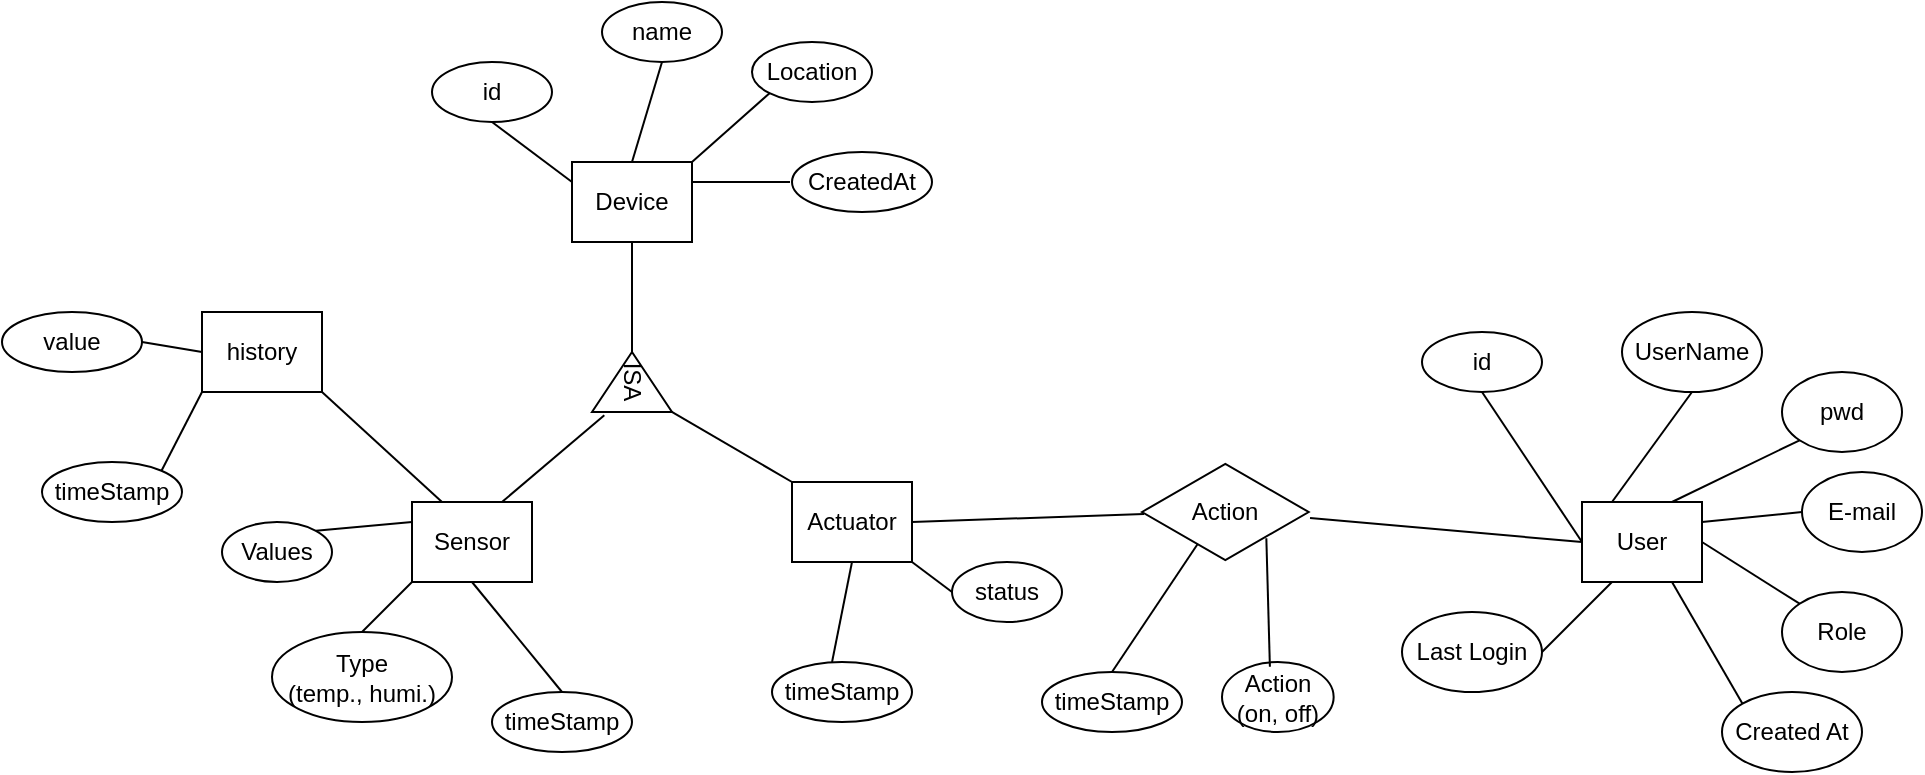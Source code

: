 <mxfile version="24.7.13">
  <diagram name="Page-1" id="oKhglErTEOPuvw9PK9cy">
    <mxGraphModel dx="1434" dy="772" grid="1" gridSize="10" guides="1" tooltips="1" connect="1" arrows="1" fold="1" page="1" pageScale="1" pageWidth="850" pageHeight="1100" math="0" shadow="0">
      <root>
        <mxCell id="0" />
        <mxCell id="1" parent="0" />
        <mxCell id="5ox-4gIst8hF2KvSlbyN-1" value="User" style="html=1;dashed=0;whiteSpace=wrap;" vertex="1" parent="1">
          <mxGeometry x="800" y="510" width="60" height="40" as="geometry" />
        </mxCell>
        <mxCell id="5ox-4gIst8hF2KvSlbyN-2" value="id" style="ellipse;whiteSpace=wrap;html=1;align=center;" vertex="1" parent="1">
          <mxGeometry x="720" y="425" width="60" height="30" as="geometry" />
        </mxCell>
        <mxCell id="5ox-4gIst8hF2KvSlbyN-3" value="UserName" style="ellipse;whiteSpace=wrap;html=1;align=center;" vertex="1" parent="1">
          <mxGeometry x="820" y="415" width="70" height="40" as="geometry" />
        </mxCell>
        <mxCell id="5ox-4gIst8hF2KvSlbyN-4" value="pwd" style="ellipse;whiteSpace=wrap;html=1;align=center;" vertex="1" parent="1">
          <mxGeometry x="900" y="445" width="60" height="40" as="geometry" />
        </mxCell>
        <mxCell id="5ox-4gIst8hF2KvSlbyN-5" value="E-mail" style="ellipse;whiteSpace=wrap;html=1;align=center;" vertex="1" parent="1">
          <mxGeometry x="910" y="495" width="60" height="40" as="geometry" />
        </mxCell>
        <mxCell id="5ox-4gIst8hF2KvSlbyN-6" value="Role" style="ellipse;whiteSpace=wrap;html=1;align=center;" vertex="1" parent="1">
          <mxGeometry x="900" y="555" width="60" height="40" as="geometry" />
        </mxCell>
        <mxCell id="5ox-4gIst8hF2KvSlbyN-7" value="Created At" style="ellipse;whiteSpace=wrap;html=1;align=center;" vertex="1" parent="1">
          <mxGeometry x="870" y="605" width="70" height="40" as="geometry" />
        </mxCell>
        <mxCell id="5ox-4gIst8hF2KvSlbyN-8" value="Last Login" style="ellipse;whiteSpace=wrap;html=1;align=center;" vertex="1" parent="1">
          <mxGeometry x="710" y="565" width="70" height="40" as="geometry" />
        </mxCell>
        <mxCell id="5ox-4gIst8hF2KvSlbyN-10" value="" style="endArrow=none;html=1;rounded=0;exitX=0.5;exitY=1;exitDx=0;exitDy=0;entryX=0;entryY=0.5;entryDx=0;entryDy=0;" edge="1" parent="1" source="5ox-4gIst8hF2KvSlbyN-2" target="5ox-4gIst8hF2KvSlbyN-1">
          <mxGeometry width="50" height="50" relative="1" as="geometry">
            <mxPoint x="1130" y="595" as="sourcePoint" />
            <mxPoint x="1180" y="545" as="targetPoint" />
          </mxGeometry>
        </mxCell>
        <mxCell id="5ox-4gIst8hF2KvSlbyN-11" value="" style="endArrow=none;html=1;rounded=0;exitX=0.5;exitY=1;exitDx=0;exitDy=0;entryX=0.25;entryY=0;entryDx=0;entryDy=0;" edge="1" parent="1" source="5ox-4gIst8hF2KvSlbyN-3" target="5ox-4gIst8hF2KvSlbyN-1">
          <mxGeometry width="50" height="50" relative="1" as="geometry">
            <mxPoint x="760" y="465" as="sourcePoint" />
            <mxPoint x="810" y="535" as="targetPoint" />
          </mxGeometry>
        </mxCell>
        <mxCell id="5ox-4gIst8hF2KvSlbyN-12" value="" style="endArrow=none;html=1;rounded=0;exitX=0;exitY=1;exitDx=0;exitDy=0;entryX=0.75;entryY=0;entryDx=0;entryDy=0;" edge="1" parent="1" source="5ox-4gIst8hF2KvSlbyN-4" target="5ox-4gIst8hF2KvSlbyN-1">
          <mxGeometry width="50" height="50" relative="1" as="geometry">
            <mxPoint x="865" y="465" as="sourcePoint" />
            <mxPoint x="825" y="515" as="targetPoint" />
          </mxGeometry>
        </mxCell>
        <mxCell id="5ox-4gIst8hF2KvSlbyN-13" value="" style="endArrow=none;html=1;rounded=0;exitX=0;exitY=0.5;exitDx=0;exitDy=0;entryX=1;entryY=0.25;entryDx=0;entryDy=0;" edge="1" parent="1" source="5ox-4gIst8hF2KvSlbyN-5" target="5ox-4gIst8hF2KvSlbyN-1">
          <mxGeometry width="50" height="50" relative="1" as="geometry">
            <mxPoint x="919" y="489" as="sourcePoint" />
            <mxPoint x="855" y="515" as="targetPoint" />
          </mxGeometry>
        </mxCell>
        <mxCell id="5ox-4gIst8hF2KvSlbyN-14" value="" style="endArrow=none;html=1;rounded=0;exitX=0;exitY=0;exitDx=0;exitDy=0;entryX=1;entryY=0.5;entryDx=0;entryDy=0;" edge="1" parent="1" source="5ox-4gIst8hF2KvSlbyN-6" target="5ox-4gIst8hF2KvSlbyN-1">
          <mxGeometry width="50" height="50" relative="1" as="geometry">
            <mxPoint x="920" y="525" as="sourcePoint" />
            <mxPoint x="870" y="525" as="targetPoint" />
          </mxGeometry>
        </mxCell>
        <mxCell id="5ox-4gIst8hF2KvSlbyN-15" value="" style="endArrow=none;html=1;rounded=0;exitX=0;exitY=0;exitDx=0;exitDy=0;entryX=0.75;entryY=1;entryDx=0;entryDy=0;" edge="1" parent="1" source="5ox-4gIst8hF2KvSlbyN-7" target="5ox-4gIst8hF2KvSlbyN-1">
          <mxGeometry width="50" height="50" relative="1" as="geometry">
            <mxPoint x="919" y="571" as="sourcePoint" />
            <mxPoint x="870" y="535" as="targetPoint" />
          </mxGeometry>
        </mxCell>
        <mxCell id="5ox-4gIst8hF2KvSlbyN-16" value="" style="endArrow=none;html=1;rounded=0;exitX=1;exitY=0.5;exitDx=0;exitDy=0;entryX=0.25;entryY=1;entryDx=0;entryDy=0;" edge="1" parent="1" source="5ox-4gIst8hF2KvSlbyN-8" target="5ox-4gIst8hF2KvSlbyN-1">
          <mxGeometry width="50" height="50" relative="1" as="geometry">
            <mxPoint x="890" y="621" as="sourcePoint" />
            <mxPoint x="870" y="555" as="targetPoint" />
          </mxGeometry>
        </mxCell>
        <mxCell id="5ox-4gIst8hF2KvSlbyN-17" value="Device" style="html=1;dashed=0;whiteSpace=wrap;" vertex="1" parent="1">
          <mxGeometry x="295" y="340" width="60" height="40" as="geometry" />
        </mxCell>
        <mxCell id="5ox-4gIst8hF2KvSlbyN-18" value="ISA" style="triangle;whiteSpace=wrap;html=1;direction=west;rotation=90;" vertex="1" parent="1">
          <mxGeometry x="310" y="430" width="30" height="40" as="geometry" />
        </mxCell>
        <mxCell id="5ox-4gIst8hF2KvSlbyN-19" value="Sensor" style="html=1;dashed=0;whiteSpace=wrap;" vertex="1" parent="1">
          <mxGeometry x="215" y="510" width="60" height="40" as="geometry" />
        </mxCell>
        <mxCell id="5ox-4gIst8hF2KvSlbyN-20" value="Actuator" style="html=1;dashed=0;whiteSpace=wrap;" vertex="1" parent="1">
          <mxGeometry x="405" y="500" width="60" height="40" as="geometry" />
        </mxCell>
        <mxCell id="5ox-4gIst8hF2KvSlbyN-21" value="id" style="ellipse;whiteSpace=wrap;html=1;align=center;" vertex="1" parent="1">
          <mxGeometry x="225" y="290" width="60" height="30" as="geometry" />
        </mxCell>
        <mxCell id="5ox-4gIst8hF2KvSlbyN-22" value="name" style="ellipse;whiteSpace=wrap;html=1;align=center;" vertex="1" parent="1">
          <mxGeometry x="310" y="260" width="60" height="30" as="geometry" />
        </mxCell>
        <mxCell id="5ox-4gIst8hF2KvSlbyN-23" value="Location" style="ellipse;whiteSpace=wrap;html=1;align=center;" vertex="1" parent="1">
          <mxGeometry x="385" y="280" width="60" height="30" as="geometry" />
        </mxCell>
        <mxCell id="5ox-4gIst8hF2KvSlbyN-24" value="CreatedAt" style="ellipse;whiteSpace=wrap;html=1;align=center;" vertex="1" parent="1">
          <mxGeometry x="405" y="335" width="70" height="30" as="geometry" />
        </mxCell>
        <mxCell id="5ox-4gIst8hF2KvSlbyN-26" value="Values" style="ellipse;whiteSpace=wrap;html=1;align=center;" vertex="1" parent="1">
          <mxGeometry x="120" y="520" width="55" height="30" as="geometry" />
        </mxCell>
        <mxCell id="5ox-4gIst8hF2KvSlbyN-27" value="Type&lt;div&gt;(temp., humi.)&lt;/div&gt;" style="ellipse;whiteSpace=wrap;html=1;align=center;" vertex="1" parent="1">
          <mxGeometry x="145" y="575" width="90" height="45" as="geometry" />
        </mxCell>
        <mxCell id="5ox-4gIst8hF2KvSlbyN-28" value="timeStamp" style="ellipse;whiteSpace=wrap;html=1;align=center;" vertex="1" parent="1">
          <mxGeometry x="255" y="605" width="70" height="30" as="geometry" />
        </mxCell>
        <mxCell id="5ox-4gIst8hF2KvSlbyN-29" value="status" style="ellipse;whiteSpace=wrap;html=1;align=center;" vertex="1" parent="1">
          <mxGeometry x="485" y="540" width="55" height="30" as="geometry" />
        </mxCell>
        <mxCell id="5ox-4gIst8hF2KvSlbyN-30" value="timeStamp" style="ellipse;whiteSpace=wrap;html=1;align=center;" vertex="1" parent="1">
          <mxGeometry x="395" y="590" width="70" height="30" as="geometry" />
        </mxCell>
        <mxCell id="5ox-4gIst8hF2KvSlbyN-31" value="" style="endArrow=none;html=1;rounded=0;exitX=0;exitY=0.25;exitDx=0;exitDy=0;entryX=0.5;entryY=1;entryDx=0;entryDy=0;" edge="1" parent="1" source="5ox-4gIst8hF2KvSlbyN-17" target="5ox-4gIst8hF2KvSlbyN-21">
          <mxGeometry width="50" height="50" relative="1" as="geometry">
            <mxPoint x="250" y="376" as="sourcePoint" />
            <mxPoint x="215" y="310" as="targetPoint" />
          </mxGeometry>
        </mxCell>
        <mxCell id="5ox-4gIst8hF2KvSlbyN-32" value="" style="endArrow=none;html=1;rounded=0;exitX=0.5;exitY=0;exitDx=0;exitDy=0;entryX=0.5;entryY=1;entryDx=0;entryDy=0;" edge="1" parent="1" source="5ox-4gIst8hF2KvSlbyN-17" target="5ox-4gIst8hF2KvSlbyN-22">
          <mxGeometry width="50" height="50" relative="1" as="geometry">
            <mxPoint x="305" y="360" as="sourcePoint" />
            <mxPoint x="265" y="330" as="targetPoint" />
          </mxGeometry>
        </mxCell>
        <mxCell id="5ox-4gIst8hF2KvSlbyN-33" value="" style="endArrow=none;html=1;rounded=0;exitX=1;exitY=0;exitDx=0;exitDy=0;entryX=0;entryY=1;entryDx=0;entryDy=0;" edge="1" parent="1" source="5ox-4gIst8hF2KvSlbyN-17" target="5ox-4gIst8hF2KvSlbyN-23">
          <mxGeometry width="50" height="50" relative="1" as="geometry">
            <mxPoint x="335" y="350" as="sourcePoint" />
            <mxPoint x="350" y="300" as="targetPoint" />
          </mxGeometry>
        </mxCell>
        <mxCell id="5ox-4gIst8hF2KvSlbyN-34" value="" style="endArrow=none;html=1;rounded=0;exitX=1;exitY=0.25;exitDx=0;exitDy=0;" edge="1" parent="1" source="5ox-4gIst8hF2KvSlbyN-17">
          <mxGeometry width="50" height="50" relative="1" as="geometry">
            <mxPoint x="365" y="350" as="sourcePoint" />
            <mxPoint x="404" y="350" as="targetPoint" />
          </mxGeometry>
        </mxCell>
        <mxCell id="5ox-4gIst8hF2KvSlbyN-35" value="" style="endArrow=none;html=1;rounded=0;exitX=0.015;exitY=0.982;exitDx=0;exitDy=0;exitPerimeter=0;entryX=0;entryY=0;entryDx=0;entryDy=0;" edge="1" parent="1" source="5ox-4gIst8hF2KvSlbyN-18" target="5ox-4gIst8hF2KvSlbyN-20">
          <mxGeometry width="50" height="50" relative="1" as="geometry">
            <mxPoint x="365" y="360" as="sourcePoint" />
            <mxPoint x="414" y="360" as="targetPoint" />
          </mxGeometry>
        </mxCell>
        <mxCell id="5ox-4gIst8hF2KvSlbyN-36" value="" style="endArrow=none;html=1;rounded=0;exitX=-0.054;exitY=0.154;exitDx=0;exitDy=0;exitPerimeter=0;entryX=0.75;entryY=0;entryDx=0;entryDy=0;" edge="1" parent="1" source="5ox-4gIst8hF2KvSlbyN-18" target="5ox-4gIst8hF2KvSlbyN-19">
          <mxGeometry width="50" height="50" relative="1" as="geometry">
            <mxPoint x="354" y="475" as="sourcePoint" />
            <mxPoint x="415" y="510" as="targetPoint" />
          </mxGeometry>
        </mxCell>
        <mxCell id="5ox-4gIst8hF2KvSlbyN-37" value="" style="endArrow=none;html=1;rounded=0;exitX=0.5;exitY=1;exitDx=0;exitDy=0;entryX=1;entryY=0.5;entryDx=0;entryDy=0;" edge="1" parent="1" source="5ox-4gIst8hF2KvSlbyN-17" target="5ox-4gIst8hF2KvSlbyN-18">
          <mxGeometry width="50" height="50" relative="1" as="geometry">
            <mxPoint x="315" y="470" as="sourcePoint" />
            <mxPoint x="270" y="520" as="targetPoint" />
          </mxGeometry>
        </mxCell>
        <mxCell id="5ox-4gIst8hF2KvSlbyN-38" value="" style="endArrow=none;html=1;rounded=0;exitX=1;exitY=0;exitDx=0;exitDy=0;entryX=0;entryY=0.25;entryDx=0;entryDy=0;" edge="1" parent="1" source="5ox-4gIst8hF2KvSlbyN-26" target="5ox-4gIst8hF2KvSlbyN-19">
          <mxGeometry width="50" height="50" relative="1" as="geometry">
            <mxPoint x="335" y="390" as="sourcePoint" />
            <mxPoint x="335" y="445" as="targetPoint" />
          </mxGeometry>
        </mxCell>
        <mxCell id="5ox-4gIst8hF2KvSlbyN-39" value="" style="endArrow=none;html=1;rounded=0;exitX=0.5;exitY=0;exitDx=0;exitDy=0;entryX=0;entryY=1;entryDx=0;entryDy=0;" edge="1" parent="1" source="5ox-4gIst8hF2KvSlbyN-27" target="5ox-4gIst8hF2KvSlbyN-19">
          <mxGeometry width="50" height="50" relative="1" as="geometry">
            <mxPoint x="177" y="534" as="sourcePoint" />
            <mxPoint x="225" y="530" as="targetPoint" />
          </mxGeometry>
        </mxCell>
        <mxCell id="5ox-4gIst8hF2KvSlbyN-40" value="" style="endArrow=none;html=1;rounded=0;exitX=0.5;exitY=0;exitDx=0;exitDy=0;entryX=0.5;entryY=1;entryDx=0;entryDy=0;" edge="1" parent="1" source="5ox-4gIst8hF2KvSlbyN-28" target="5ox-4gIst8hF2KvSlbyN-19">
          <mxGeometry width="50" height="50" relative="1" as="geometry">
            <mxPoint x="200" y="585" as="sourcePoint" />
            <mxPoint x="225" y="560" as="targetPoint" />
          </mxGeometry>
        </mxCell>
        <mxCell id="5ox-4gIst8hF2KvSlbyN-41" value="" style="endArrow=none;html=1;rounded=0;exitX=0.429;exitY=0;exitDx=0;exitDy=0;entryX=0.5;entryY=1;entryDx=0;entryDy=0;exitPerimeter=0;" edge="1" parent="1" source="5ox-4gIst8hF2KvSlbyN-30" target="5ox-4gIst8hF2KvSlbyN-20">
          <mxGeometry width="50" height="50" relative="1" as="geometry">
            <mxPoint x="300" y="615" as="sourcePoint" />
            <mxPoint x="255" y="560" as="targetPoint" />
          </mxGeometry>
        </mxCell>
        <mxCell id="5ox-4gIst8hF2KvSlbyN-42" value="" style="endArrow=none;html=1;rounded=0;exitX=0;exitY=0.5;exitDx=0;exitDy=0;entryX=1;entryY=1;entryDx=0;entryDy=0;" edge="1" parent="1" source="5ox-4gIst8hF2KvSlbyN-29" target="5ox-4gIst8hF2KvSlbyN-20">
          <mxGeometry width="50" height="50" relative="1" as="geometry">
            <mxPoint x="435" y="600" as="sourcePoint" />
            <mxPoint x="445" y="550" as="targetPoint" />
          </mxGeometry>
        </mxCell>
        <mxCell id="5ox-4gIst8hF2KvSlbyN-43" value="Action" style="html=1;whiteSpace=wrap;aspect=fixed;shape=isoRectangle;" vertex="1" parent="1">
          <mxGeometry x="580" y="490" width="83.34" height="50" as="geometry" />
        </mxCell>
        <mxCell id="5ox-4gIst8hF2KvSlbyN-44" value="" style="endArrow=none;html=1;rounded=0;exitX=1;exitY=0.5;exitDx=0;exitDy=0;entryX=0.012;entryY=0.52;entryDx=0;entryDy=0;entryPerimeter=0;" edge="1" parent="1" source="5ox-4gIst8hF2KvSlbyN-20" target="5ox-4gIst8hF2KvSlbyN-43">
          <mxGeometry width="50" height="50" relative="1" as="geometry">
            <mxPoint x="354" y="475" as="sourcePoint" />
            <mxPoint x="415" y="510" as="targetPoint" />
          </mxGeometry>
        </mxCell>
        <mxCell id="5ox-4gIst8hF2KvSlbyN-45" value="" style="endArrow=none;html=1;rounded=0;exitX=1.008;exitY=0.56;exitDx=0;exitDy=0;entryX=0;entryY=0.5;entryDx=0;entryDy=0;exitPerimeter=0;" edge="1" parent="1" source="5ox-4gIst8hF2KvSlbyN-43" target="5ox-4gIst8hF2KvSlbyN-1">
          <mxGeometry width="50" height="50" relative="1" as="geometry">
            <mxPoint x="475" y="530" as="sourcePoint" />
            <mxPoint x="591" y="526" as="targetPoint" />
          </mxGeometry>
        </mxCell>
        <mxCell id="5ox-4gIst8hF2KvSlbyN-46" value="Action&lt;div&gt;(on, off)&lt;/div&gt;" style="ellipse;whiteSpace=wrap;html=1;align=center;" vertex="1" parent="1">
          <mxGeometry x="620" y="590" width="55.83" height="35" as="geometry" />
        </mxCell>
        <mxCell id="5ox-4gIst8hF2KvSlbyN-47" value="timeStamp" style="ellipse;whiteSpace=wrap;html=1;align=center;" vertex="1" parent="1">
          <mxGeometry x="530" y="595" width="70" height="30" as="geometry" />
        </mxCell>
        <mxCell id="5ox-4gIst8hF2KvSlbyN-48" value="" style="endArrow=none;html=1;rounded=0;exitX=0.5;exitY=0;exitDx=0;exitDy=0;entryX=0.334;entryY=0.82;entryDx=0;entryDy=0;entryPerimeter=0;" edge="1" parent="1" source="5ox-4gIst8hF2KvSlbyN-47" target="5ox-4gIst8hF2KvSlbyN-43">
          <mxGeometry width="50" height="50" relative="1" as="geometry">
            <mxPoint x="435" y="600" as="sourcePoint" />
            <mxPoint x="445" y="550" as="targetPoint" />
          </mxGeometry>
        </mxCell>
        <mxCell id="5ox-4gIst8hF2KvSlbyN-49" value="" style="endArrow=none;html=1;rounded=0;exitX=0.429;exitY=0.069;exitDx=0;exitDy=0;entryX=0.746;entryY=0.763;entryDx=0;entryDy=0;entryPerimeter=0;exitPerimeter=0;" edge="1" parent="1" source="5ox-4gIst8hF2KvSlbyN-46" target="5ox-4gIst8hF2KvSlbyN-43">
          <mxGeometry width="50" height="50" relative="1" as="geometry">
            <mxPoint x="575" y="605" as="sourcePoint" />
            <mxPoint x="618" y="541" as="targetPoint" />
          </mxGeometry>
        </mxCell>
        <mxCell id="5ox-4gIst8hF2KvSlbyN-50" value="history" style="html=1;dashed=0;whiteSpace=wrap;" vertex="1" parent="1">
          <mxGeometry x="110" y="415" width="60" height="40" as="geometry" />
        </mxCell>
        <mxCell id="5ox-4gIst8hF2KvSlbyN-51" value="" style="endArrow=none;html=1;rounded=0;exitX=0.25;exitY=0;exitDx=0;exitDy=0;entryX=1;entryY=1;entryDx=0;entryDy=0;" edge="1" parent="1" source="5ox-4gIst8hF2KvSlbyN-19" target="5ox-4gIst8hF2KvSlbyN-50">
          <mxGeometry width="50" height="50" relative="1" as="geometry">
            <mxPoint x="300" y="615" as="sourcePoint" />
            <mxPoint x="255" y="560" as="targetPoint" />
          </mxGeometry>
        </mxCell>
        <mxCell id="5ox-4gIst8hF2KvSlbyN-52" value="timeStamp" style="ellipse;whiteSpace=wrap;html=1;align=center;" vertex="1" parent="1">
          <mxGeometry x="30" y="490" width="70" height="30" as="geometry" />
        </mxCell>
        <mxCell id="5ox-4gIst8hF2KvSlbyN-53" value="" style="endArrow=none;html=1;rounded=0;exitX=1;exitY=0;exitDx=0;exitDy=0;entryX=0;entryY=1;entryDx=0;entryDy=0;" edge="1" parent="1" source="5ox-4gIst8hF2KvSlbyN-52" target="5ox-4gIst8hF2KvSlbyN-50">
          <mxGeometry width="50" height="50" relative="1" as="geometry">
            <mxPoint x="177" y="534" as="sourcePoint" />
            <mxPoint x="225" y="530" as="targetPoint" />
          </mxGeometry>
        </mxCell>
        <mxCell id="5ox-4gIst8hF2KvSlbyN-54" value="value" style="ellipse;whiteSpace=wrap;html=1;align=center;" vertex="1" parent="1">
          <mxGeometry x="10" y="415" width="70" height="30" as="geometry" />
        </mxCell>
        <mxCell id="5ox-4gIst8hF2KvSlbyN-55" value="" style="endArrow=none;html=1;rounded=0;exitX=1;exitY=0.5;exitDx=0;exitDy=0;entryX=0;entryY=0.5;entryDx=0;entryDy=0;" edge="1" parent="1" source="5ox-4gIst8hF2KvSlbyN-54" target="5ox-4gIst8hF2KvSlbyN-50">
          <mxGeometry width="50" height="50" relative="1" as="geometry">
            <mxPoint x="41" y="429" as="sourcePoint" />
            <mxPoint x="89" y="425" as="targetPoint" />
          </mxGeometry>
        </mxCell>
      </root>
    </mxGraphModel>
  </diagram>
</mxfile>
